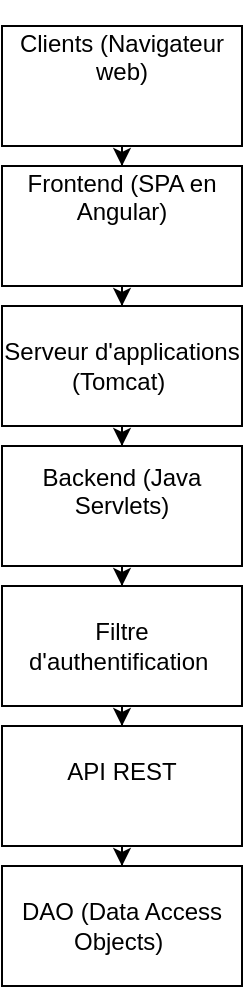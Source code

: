 <mxfile version="24.5.2" type="github">
  <diagram name="Page-1" id="9UjAQgi7cJM0eW3oG3f2">
    <mxGraphModel dx="1434" dy="772" grid="1" gridSize="10" guides="1" tooltips="1" connect="1" arrows="1" fold="1" page="1" pageScale="1" pageWidth="827" pageHeight="1169" math="0" shadow="0">
      <root>
        <mxCell id="0" />
        <mxCell id="1" parent="0" />
        <mxCell id="JaPUP95JqfUErJ9MkrIG-3" style="edgeStyle=orthogonalEdgeStyle;rounded=0;orthogonalLoop=1;jettySize=auto;html=1;exitX=0.5;exitY=1;exitDx=0;exitDy=0;" edge="1" parent="1" source="JaPUP95JqfUErJ9MkrIG-1" target="JaPUP95JqfUErJ9MkrIG-2">
          <mxGeometry relative="1" as="geometry" />
        </mxCell>
        <mxCell id="JaPUP95JqfUErJ9MkrIG-1" value="&#xa;Clients (Navigateur web)&#xa;&#xa;&#xa;" style="whiteSpace=wrap;html=1;" vertex="1" parent="1">
          <mxGeometry x="360" y="20" width="120" height="60" as="geometry" />
        </mxCell>
        <mxCell id="JaPUP95JqfUErJ9MkrIG-5" value="" style="edgeStyle=orthogonalEdgeStyle;rounded=0;orthogonalLoop=1;jettySize=auto;html=1;" edge="1" parent="1" source="JaPUP95JqfUErJ9MkrIG-2" target="JaPUP95JqfUErJ9MkrIG-4">
          <mxGeometry relative="1" as="geometry" />
        </mxCell>
        <mxCell id="JaPUP95JqfUErJ9MkrIG-2" value="&#xa;Frontend (SPA en Angular)&#xa;&#xa;&#xa;" style="whiteSpace=wrap;html=1;" vertex="1" parent="1">
          <mxGeometry x="360" y="90" width="120" height="60" as="geometry" />
        </mxCell>
        <mxCell id="JaPUP95JqfUErJ9MkrIG-7" value="" style="edgeStyle=orthogonalEdgeStyle;rounded=0;orthogonalLoop=1;jettySize=auto;html=1;" edge="1" parent="1" source="JaPUP95JqfUErJ9MkrIG-4" target="JaPUP95JqfUErJ9MkrIG-6">
          <mxGeometry relative="1" as="geometry" />
        </mxCell>
        <mxCell id="JaPUP95JqfUErJ9MkrIG-4" value="Serveur d&#39;applications (Tomcat)&amp;nbsp;" style="whiteSpace=wrap;html=1;" vertex="1" parent="1">
          <mxGeometry x="360" y="160" width="120" height="60" as="geometry" />
        </mxCell>
        <mxCell id="JaPUP95JqfUErJ9MkrIG-9" value="" style="edgeStyle=orthogonalEdgeStyle;rounded=0;orthogonalLoop=1;jettySize=auto;html=1;" edge="1" parent="1" source="JaPUP95JqfUErJ9MkrIG-6" target="JaPUP95JqfUErJ9MkrIG-8">
          <mxGeometry relative="1" as="geometry" />
        </mxCell>
        <mxCell id="JaPUP95JqfUErJ9MkrIG-6" value="Backend (Java Servlets)&lt;div&gt;&lt;br/&gt;&lt;/div&gt;" style="whiteSpace=wrap;html=1;" vertex="1" parent="1">
          <mxGeometry x="360" y="230" width="120" height="60" as="geometry" />
        </mxCell>
        <mxCell id="JaPUP95JqfUErJ9MkrIG-11" value="" style="edgeStyle=orthogonalEdgeStyle;rounded=0;orthogonalLoop=1;jettySize=auto;html=1;" edge="1" parent="1" source="JaPUP95JqfUErJ9MkrIG-8" target="JaPUP95JqfUErJ9MkrIG-10">
          <mxGeometry relative="1" as="geometry" />
        </mxCell>
        <mxCell id="JaPUP95JqfUErJ9MkrIG-8" value="&lt;div&gt;Filtre d&#39;authentification&amp;nbsp;&lt;br&gt;&lt;/div&gt;" style="whiteSpace=wrap;html=1;" vertex="1" parent="1">
          <mxGeometry x="360" y="300" width="120" height="60" as="geometry" />
        </mxCell>
        <mxCell id="JaPUP95JqfUErJ9MkrIG-13" value="" style="edgeStyle=orthogonalEdgeStyle;rounded=0;orthogonalLoop=1;jettySize=auto;html=1;" edge="1" parent="1" source="JaPUP95JqfUErJ9MkrIG-10" target="JaPUP95JqfUErJ9MkrIG-12">
          <mxGeometry relative="1" as="geometry" />
        </mxCell>
        <mxCell id="JaPUP95JqfUErJ9MkrIG-10" value="&lt;div&gt;API REST&lt;br/&gt;&lt;br&gt;&lt;/div&gt;" style="whiteSpace=wrap;html=1;" vertex="1" parent="1">
          <mxGeometry x="360" y="370" width="120" height="60" as="geometry" />
        </mxCell>
        <mxCell id="JaPUP95JqfUErJ9MkrIG-12" value="&lt;div&gt;DAO (Data Access Objects)&amp;nbsp;&lt;br&gt;&lt;/div&gt;" style="whiteSpace=wrap;html=1;" vertex="1" parent="1">
          <mxGeometry x="360" y="440" width="120" height="60" as="geometry" />
        </mxCell>
      </root>
    </mxGraphModel>
  </diagram>
</mxfile>
